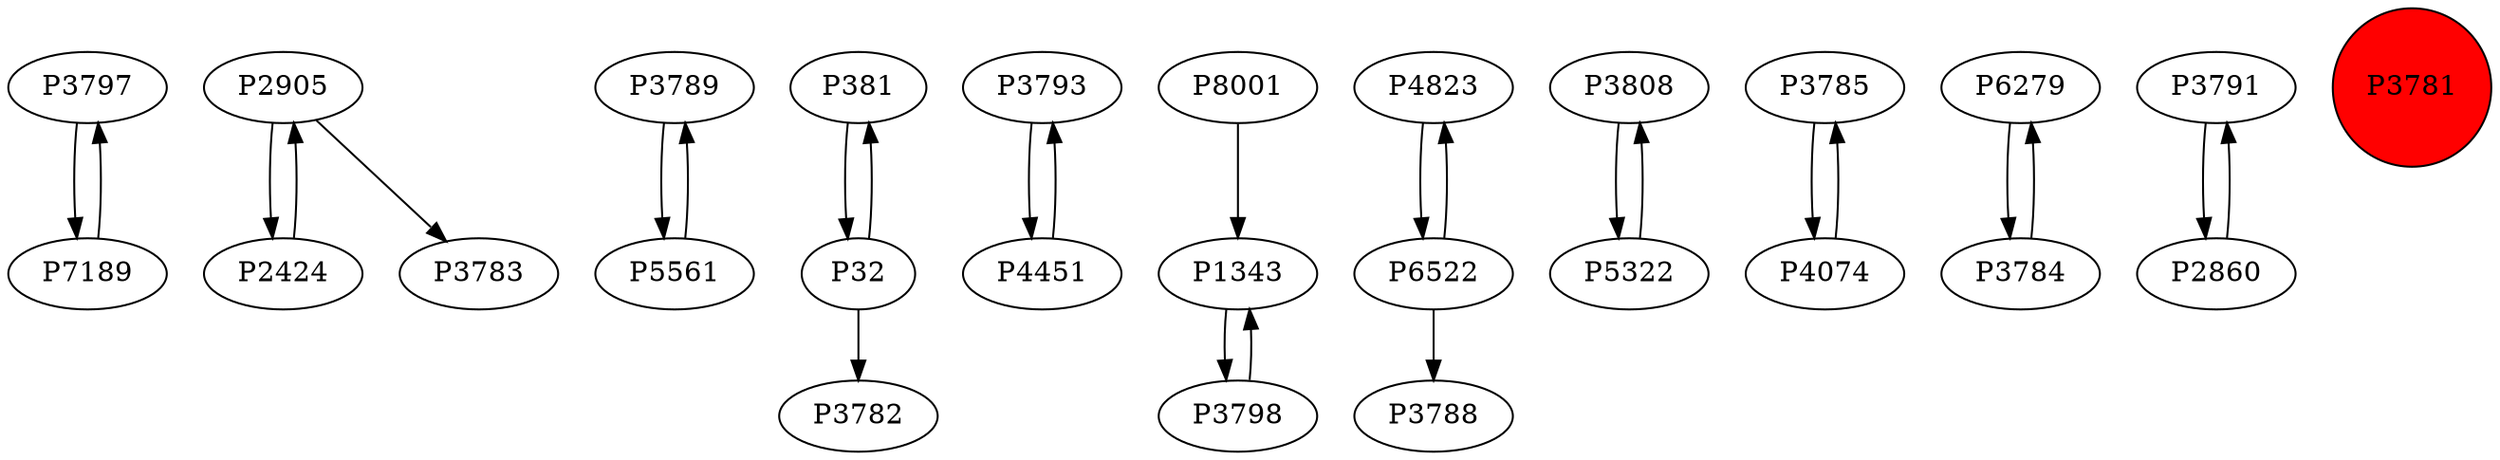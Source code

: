 digraph {
	P3797 -> P7189
	P2905 -> P2424
	P3789 -> P5561
	P381 -> P32
	P3793 -> P4451
	P5561 -> P3789
	P1343 -> P3798
	P2905 -> P3783
	P4823 -> P6522
	P32 -> P381
	P3808 -> P5322
	P3798 -> P1343
	P3785 -> P4074
	P32 -> P3782
	P8001 -> P1343
	P5322 -> P3808
	P2424 -> P2905
	P4074 -> P3785
	P6279 -> P3784
	P3791 -> P2860
	P7189 -> P3797
	P6522 -> P4823
	P2860 -> P3791
	P4451 -> P3793
	P6522 -> P3788
	P3784 -> P6279
	P3781 [shape=circle]
	P3781 [style=filled]
	P3781 [fillcolor=red]
}